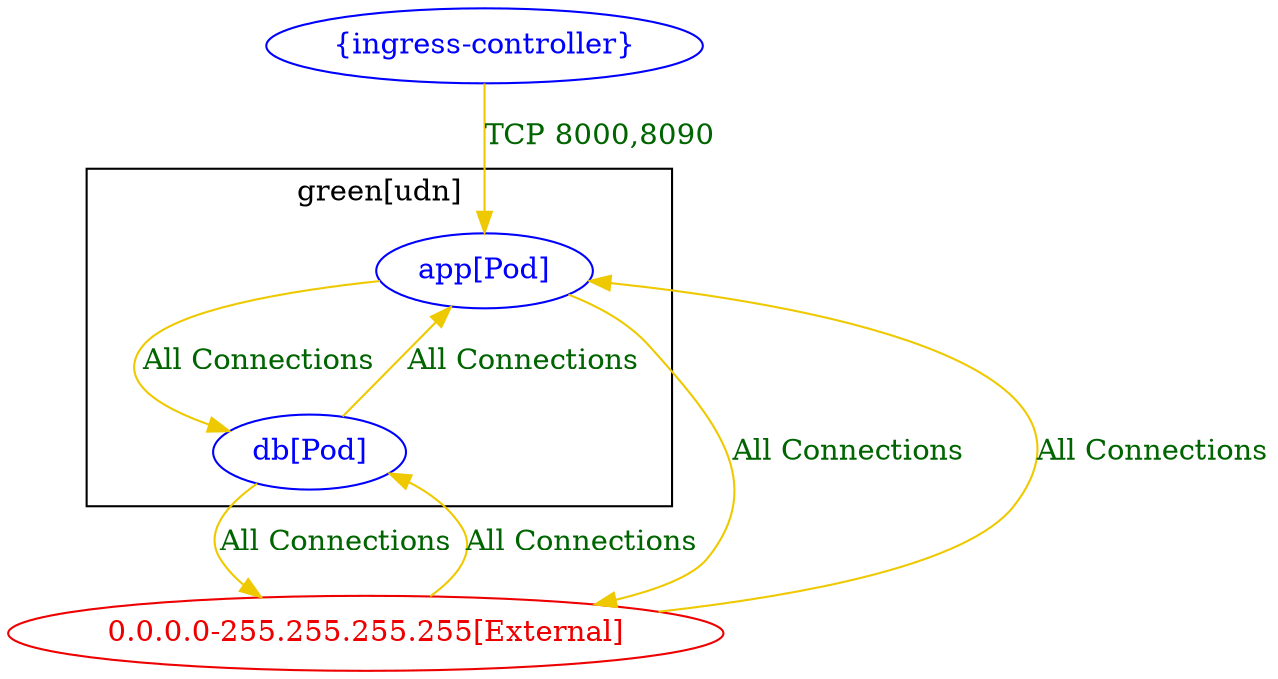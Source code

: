 digraph {
	subgraph "cluster_green[udn]" {
		color="black"
		fontcolor="black"
		"green[udn]/app[Pod]" [label="app[Pod]" color="blue" fontcolor="blue"]
		"green[udn]/db[Pod]" [label="db[Pod]" color="blue" fontcolor="blue"]
		label="green[udn]"
	}
	"0.0.0.0-255.255.255.255[External]" [label="0.0.0.0-255.255.255.255[External]" color="red2" fontcolor="red2"]
	"{ingress-controller}" [label="{ingress-controller}" color="blue" fontcolor="blue"]
	"0.0.0.0-255.255.255.255[External]" -> "green[udn]/app[Pod]" [label="All Connections" color="gold2" fontcolor="darkgreen" weight=0.5]
	"0.0.0.0-255.255.255.255[External]" -> "green[udn]/db[Pod]" [label="All Connections" color="gold2" fontcolor="darkgreen" weight=0.5]
	"green[udn]/app[Pod]" -> "0.0.0.0-255.255.255.255[External]" [label="All Connections" color="gold2" fontcolor="darkgreen" weight=1]
	"green[udn]/app[Pod]" -> "green[udn]/db[Pod]" [label="All Connections" color="gold2" fontcolor="darkgreen" weight=0.5]
	"green[udn]/db[Pod]" -> "0.0.0.0-255.255.255.255[External]" [label="All Connections" color="gold2" fontcolor="darkgreen" weight=1]
	"green[udn]/db[Pod]" -> "green[udn]/app[Pod]" [label="All Connections" color="gold2" fontcolor="darkgreen" weight=1]
	"{ingress-controller}" -> "green[udn]/app[Pod]" [label="TCP 8000,8090" color="gold2" fontcolor="darkgreen" weight=1]
}